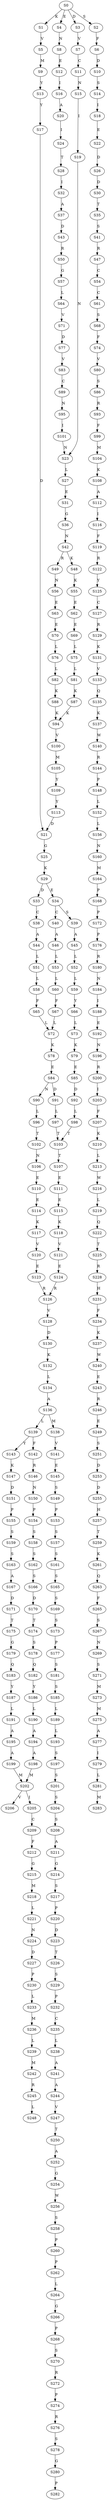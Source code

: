 strict digraph  {
	S0 -> S1 [ label = K ];
	S0 -> S2 [ label = S ];
	S0 -> S3 [ label = D ];
	S0 -> S4 [ label = E ];
	S1 -> S5 [ label = V ];
	S2 -> S6 [ label = F ];
	S3 -> S7 [ label = V ];
	S4 -> S8 [ label = N ];
	S5 -> S9 [ label = M ];
	S6 -> S10 [ label = D ];
	S7 -> S11 [ label = C ];
	S8 -> S12 [ label = E ];
	S9 -> S13 [ label = Y ];
	S10 -> S14 [ label = S ];
	S11 -> S15 [ label = N ];
	S12 -> S16 [ label = I ];
	S13 -> S17 [ label = Y ];
	S14 -> S18 [ label = I ];
	S15 -> S19 [ label = I ];
	S16 -> S20 [ label = A ];
	S17 -> S21 [ label = D ];
	S18 -> S22 [ label = E ];
	S19 -> S23 [ label = N ];
	S20 -> S24 [ label = I ];
	S21 -> S25 [ label = G ];
	S22 -> S26 [ label = D ];
	S23 -> S27 [ label = L ];
	S24 -> S28 [ label = T ];
	S25 -> S29 [ label = K ];
	S26 -> S30 [ label = D ];
	S27 -> S31 [ label = E ];
	S28 -> S32 [ label = I ];
	S29 -> S33 [ label = D ];
	S29 -> S34 [ label = E ];
	S30 -> S35 [ label = T ];
	S31 -> S36 [ label = G ];
	S32 -> S37 [ label = A ];
	S33 -> S38 [ label = C ];
	S34 -> S39 [ label = S ];
	S34 -> S40 [ label = C ];
	S35 -> S41 [ label = S ];
	S36 -> S42 [ label = N ];
	S37 -> S43 [ label = D ];
	S38 -> S44 [ label = A ];
	S39 -> S45 [ label = A ];
	S40 -> S46 [ label = A ];
	S41 -> S47 [ label = R ];
	S42 -> S48 [ label = K ];
	S42 -> S49 [ label = R ];
	S43 -> S50 [ label = R ];
	S44 -> S51 [ label = L ];
	S45 -> S52 [ label = L ];
	S46 -> S53 [ label = L ];
	S47 -> S54 [ label = C ];
	S48 -> S55 [ label = K ];
	S49 -> S56 [ label = N ];
	S50 -> S57 [ label = G ];
	S51 -> S58 [ label = L ];
	S52 -> S59 [ label = L ];
	S53 -> S60 [ label = L ];
	S54 -> S61 [ label = C ];
	S55 -> S62 [ label = E ];
	S56 -> S63 [ label = E ];
	S57 -> S64 [ label = L ];
	S58 -> S65 [ label = F ];
	S59 -> S66 [ label = Y ];
	S60 -> S67 [ label = F ];
	S61 -> S68 [ label = S ];
	S62 -> S69 [ label = E ];
	S63 -> S70 [ label = E ];
	S64 -> S71 [ label = V ];
	S65 -> S72 [ label = L ];
	S66 -> S73 [ label = L ];
	S67 -> S72 [ label = L ];
	S68 -> S74 [ label = F ];
	S69 -> S75 [ label = L ];
	S70 -> S76 [ label = L ];
	S71 -> S77 [ label = D ];
	S72 -> S78 [ label = K ];
	S73 -> S79 [ label = K ];
	S74 -> S80 [ label = V ];
	S75 -> S81 [ label = L ];
	S76 -> S82 [ label = L ];
	S77 -> S83 [ label = V ];
	S78 -> S84 [ label = E ];
	S79 -> S85 [ label = E ];
	S80 -> S86 [ label = S ];
	S81 -> S87 [ label = K ];
	S82 -> S88 [ label = K ];
	S83 -> S89 [ label = C ];
	S84 -> S90 [ label = N ];
	S84 -> S91 [ label = D ];
	S85 -> S92 [ label = D ];
	S86 -> S93 [ label = R ];
	S87 -> S94 [ label = K ];
	S88 -> S94 [ label = K ];
	S89 -> S95 [ label = N ];
	S90 -> S96 [ label = L ];
	S91 -> S97 [ label = L ];
	S92 -> S98 [ label = L ];
	S93 -> S99 [ label = F ];
	S94 -> S100 [ label = V ];
	S95 -> S101 [ label = I ];
	S96 -> S102 [ label = T ];
	S97 -> S103 [ label = T ];
	S98 -> S103 [ label = T ];
	S99 -> S104 [ label = M ];
	S100 -> S105 [ label = M ];
	S101 -> S23 [ label = N ];
	S102 -> S106 [ label = N ];
	S103 -> S107 [ label = T ];
	S104 -> S108 [ label = K ];
	S105 -> S109 [ label = Y ];
	S106 -> S110 [ label = E ];
	S107 -> S111 [ label = E ];
	S108 -> S112 [ label = A ];
	S109 -> S113 [ label = Y ];
	S110 -> S114 [ label = E ];
	S111 -> S115 [ label = E ];
	S112 -> S116 [ label = I ];
	S113 -> S21 [ label = D ];
	S114 -> S117 [ label = K ];
	S115 -> S118 [ label = K ];
	S116 -> S119 [ label = F ];
	S117 -> S120 [ label = V ];
	S118 -> S121 [ label = V ];
	S119 -> S122 [ label = R ];
	S120 -> S123 [ label = E ];
	S121 -> S124 [ label = E ];
	S122 -> S125 [ label = Y ];
	S123 -> S126 [ label = R ];
	S124 -> S126 [ label = R ];
	S125 -> S127 [ label = C ];
	S126 -> S128 [ label = V ];
	S127 -> S129 [ label = R ];
	S128 -> S130 [ label = D ];
	S129 -> S131 [ label = K ];
	S130 -> S132 [ label = K ];
	S131 -> S133 [ label = V ];
	S132 -> S134 [ label = L ];
	S133 -> S135 [ label = Q ];
	S134 -> S136 [ label = A ];
	S135 -> S137 [ label = K ];
	S136 -> S138 [ label = M ];
	S136 -> S139 [ label = L ];
	S137 -> S140 [ label = W ];
	S138 -> S141 [ label = V ];
	S139 -> S142 [ label = F ];
	S139 -> S143 [ label = Y ];
	S140 -> S144 [ label = R ];
	S141 -> S145 [ label = E ];
	S142 -> S146 [ label = R ];
	S143 -> S147 [ label = K ];
	S144 -> S148 [ label = P ];
	S145 -> S149 [ label = S ];
	S146 -> S150 [ label = N ];
	S147 -> S151 [ label = D ];
	S148 -> S152 [ label = L ];
	S149 -> S153 [ label = P ];
	S150 -> S154 [ label = P ];
	S151 -> S155 [ label = P ];
	S152 -> S156 [ label = L ];
	S153 -> S157 [ label = S ];
	S154 -> S158 [ label = S ];
	S155 -> S159 [ label = S ];
	S156 -> S160 [ label = N ];
	S157 -> S161 [ label = S ];
	S158 -> S162 [ label = S ];
	S159 -> S163 [ label = S ];
	S160 -> S164 [ label = M ];
	S161 -> S165 [ label = S ];
	S162 -> S166 [ label = S ];
	S163 -> S167 [ label = A ];
	S164 -> S168 [ label = P ];
	S165 -> S169 [ label = S ];
	S166 -> S170 [ label = D ];
	S167 -> S171 [ label = D ];
	S168 -> S172 [ label = P ];
	S169 -> S173 [ label = S ];
	S170 -> S174 [ label = T ];
	S171 -> S175 [ label = T ];
	S172 -> S176 [ label = P ];
	S173 -> S177 [ label = P ];
	S174 -> S178 [ label = S ];
	S175 -> S179 [ label = G ];
	S176 -> S180 [ label = R ];
	S177 -> S181 [ label = S ];
	S178 -> S182 [ label = Q ];
	S179 -> S183 [ label = Q ];
	S180 -> S184 [ label = N ];
	S181 -> S185 [ label = S ];
	S182 -> S186 [ label = Y ];
	S183 -> S187 [ label = Y ];
	S184 -> S188 [ label = I ];
	S185 -> S189 [ label = L ];
	S186 -> S190 [ label = L ];
	S187 -> S191 [ label = L ];
	S188 -> S192 [ label = E ];
	S189 -> S193 [ label = L ];
	S190 -> S194 [ label = A ];
	S191 -> S195 [ label = A ];
	S192 -> S196 [ label = N ];
	S193 -> S197 [ label = S ];
	S194 -> S198 [ label = A ];
	S195 -> S199 [ label = A ];
	S196 -> S200 [ label = R ];
	S197 -> S201 [ label = S ];
	S198 -> S202 [ label = M ];
	S199 -> S202 [ label = M ];
	S200 -> S203 [ label = I ];
	S201 -> S204 [ label = S ];
	S202 -> S205 [ label = I ];
	S202 -> S206 [ label = V ];
	S203 -> S207 [ label = F ];
	S204 -> S208 [ label = S ];
	S205 -> S209 [ label = C ];
	S207 -> S210 [ label = K ];
	S208 -> S211 [ label = A ];
	S209 -> S212 [ label = F ];
	S210 -> S213 [ label = L ];
	S211 -> S214 [ label = G ];
	S212 -> S215 [ label = G ];
	S213 -> S216 [ label = W ];
	S214 -> S217 [ label = S ];
	S215 -> S218 [ label = M ];
	S216 -> S219 [ label = L ];
	S217 -> S220 [ label = P ];
	S218 -> S221 [ label = L ];
	S219 -> S222 [ label = Q ];
	S220 -> S223 [ label = D ];
	S221 -> S224 [ label = N ];
	S222 -> S225 [ label = T ];
	S223 -> S226 [ label = T ];
	S224 -> S227 [ label = D ];
	S225 -> S228 [ label = R ];
	S226 -> S229 [ label = S ];
	S227 -> S230 [ label = P ];
	S228 -> S231 [ label = H ];
	S229 -> S232 [ label = P ];
	S230 -> S233 [ label = L ];
	S231 -> S234 [ label = F ];
	S232 -> S235 [ label = C ];
	S233 -> S236 [ label = M ];
	S234 -> S237 [ label = K ];
	S235 -> S238 [ label = L ];
	S236 -> S239 [ label = L ];
	S237 -> S240 [ label = W ];
	S238 -> S241 [ label = A ];
	S239 -> S242 [ label = M ];
	S240 -> S243 [ label = E ];
	S241 -> S244 [ label = A ];
	S242 -> S245 [ label = R ];
	S243 -> S246 [ label = R ];
	S244 -> S247 [ label = V ];
	S245 -> S248 [ label = L ];
	S246 -> S249 [ label = E ];
	S247 -> S250 [ label = T ];
	S249 -> S251 [ label = S ];
	S250 -> S252 [ label = A ];
	S251 -> S253 [ label = D ];
	S252 -> S254 [ label = G ];
	S253 -> S255 [ label = D ];
	S254 -> S256 [ label = W ];
	S255 -> S257 [ label = H ];
	S256 -> S258 [ label = S ];
	S257 -> S259 [ label = T ];
	S258 -> S260 [ label = P ];
	S259 -> S261 [ label = K ];
	S260 -> S262 [ label = P ];
	S261 -> S263 [ label = Q ];
	S262 -> S264 [ label = L ];
	S263 -> S265 [ label = F ];
	S264 -> S266 [ label = G ];
	S265 -> S267 [ label = S ];
	S266 -> S268 [ label = P ];
	S267 -> S269 [ label = N ];
	S268 -> S270 [ label = S ];
	S269 -> S271 [ label = S ];
	S270 -> S272 [ label = R ];
	S271 -> S273 [ label = M ];
	S272 -> S274 [ label = P ];
	S273 -> S275 [ label = M ];
	S274 -> S276 [ label = R ];
	S275 -> S277 [ label = A ];
	S276 -> S278 [ label = S ];
	S277 -> S279 [ label = I ];
	S278 -> S280 [ label = G ];
	S279 -> S281 [ label = L ];
	S280 -> S282 [ label = P ];
	S281 -> S283 [ label = M ];
}
